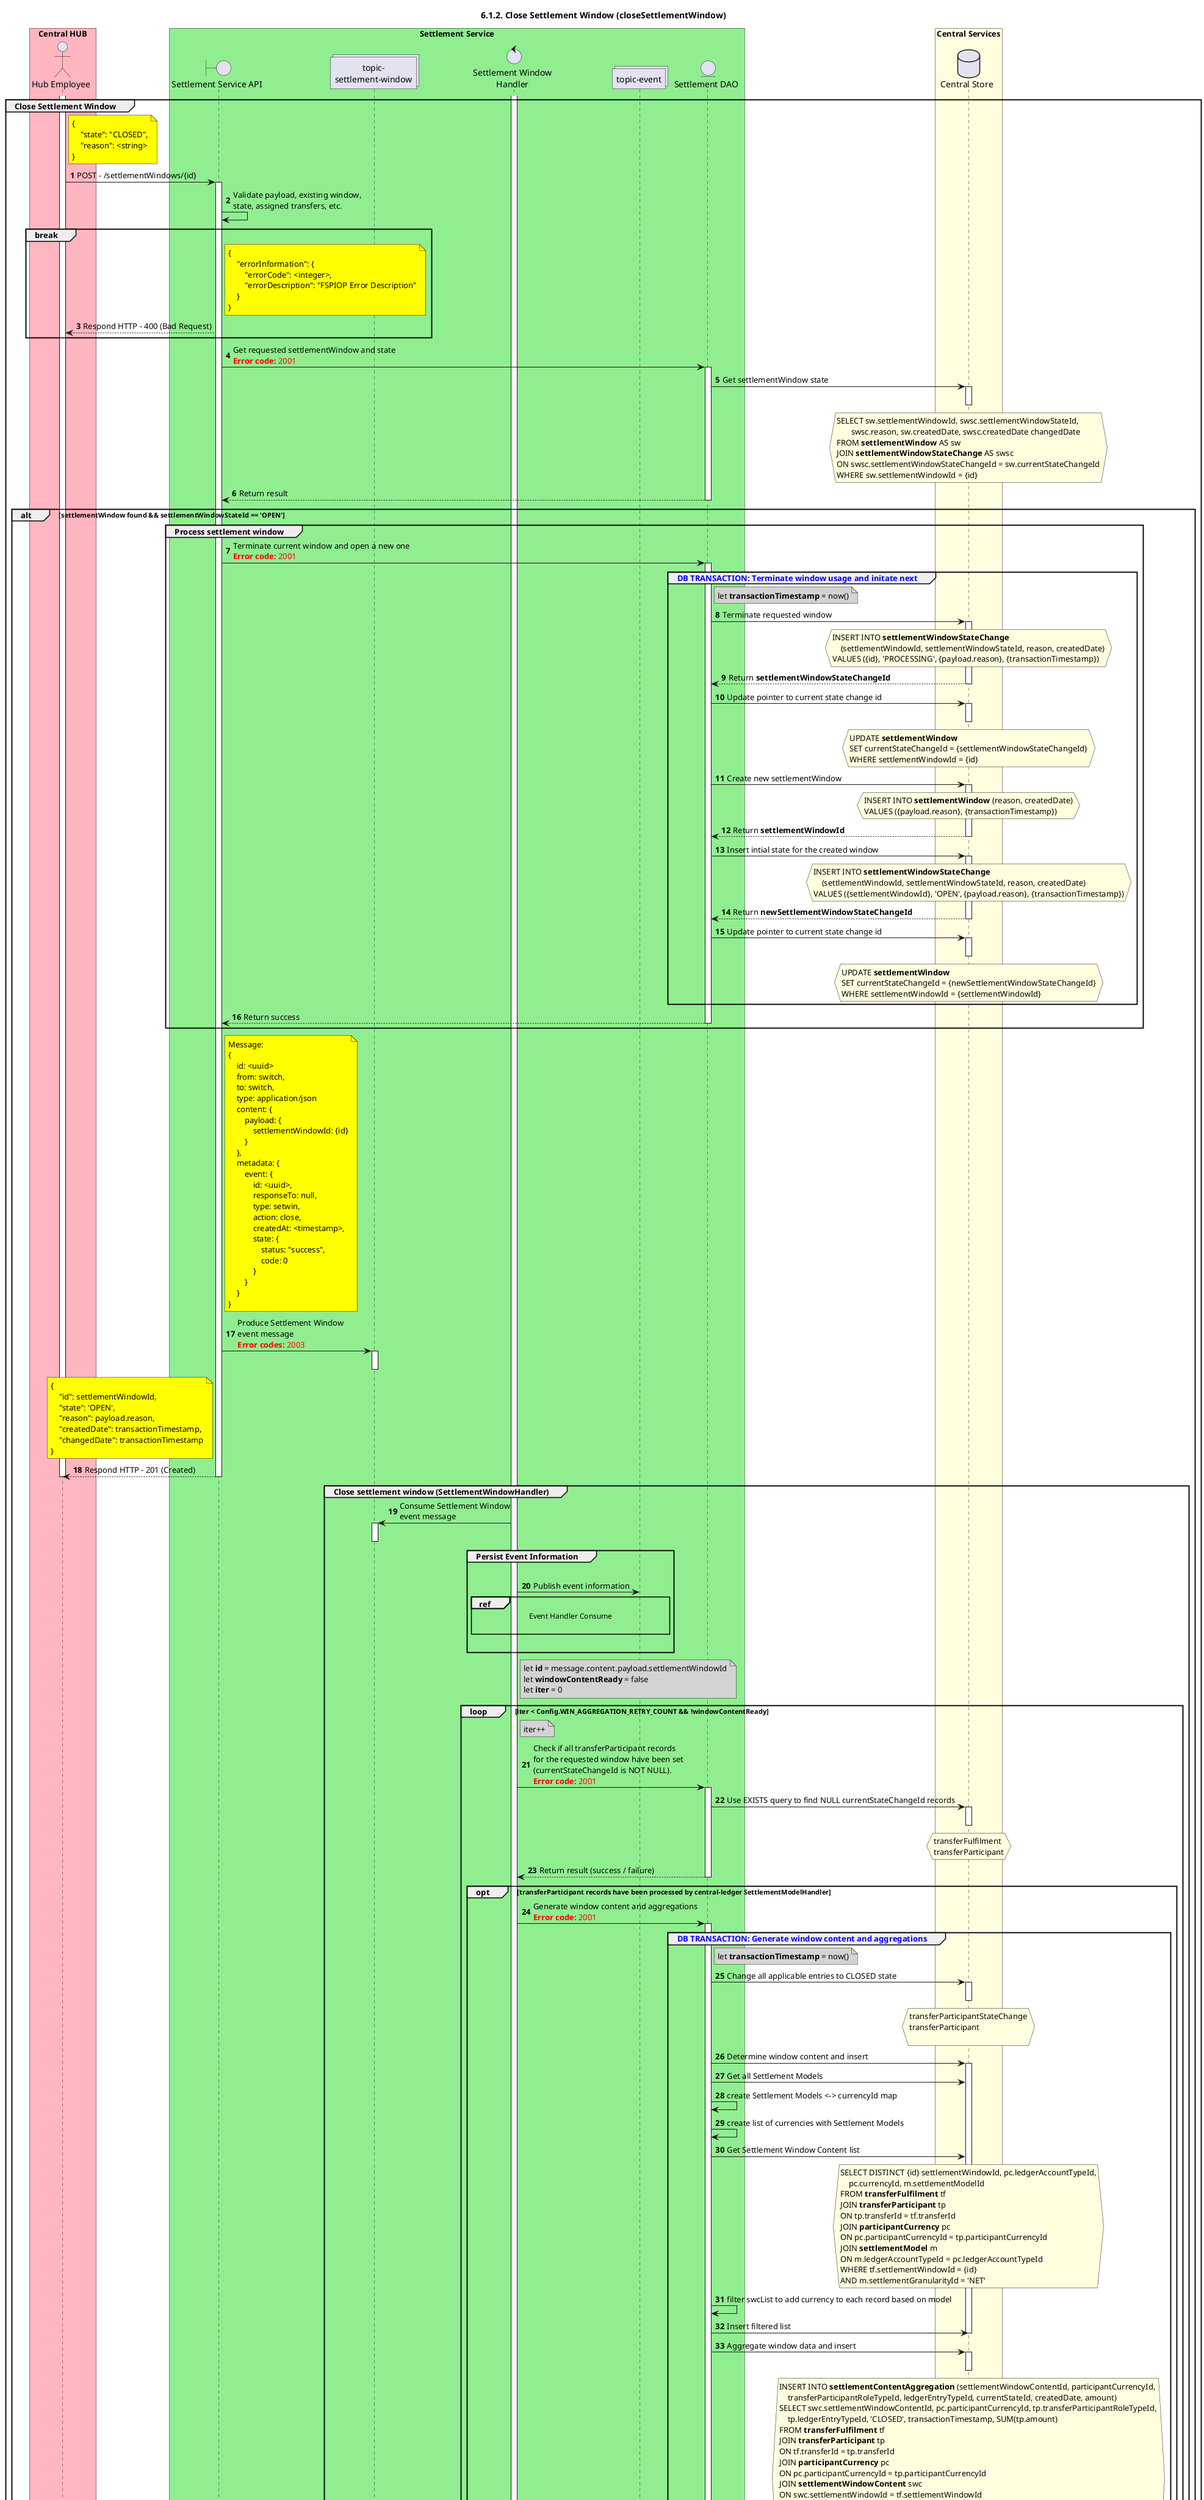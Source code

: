 /'*****
 License
 --------------
 Copyright © 2017 Bill & Melinda Gates Foundation
 The Mojaloop files are made available by the Bill & Melinda Gates Foundation under the Apache License, Version 2.0 (the "License") and you may not use these files except in compliance with the License. You may obtain a copy of the License at
 http://www.apache.org/licenses/LICENSE-2.0
 Unless required by applicable law or agreed to in writing, the Mojaloop files are distributed on an "AS IS" BASIS, WITHOUT WARRANTIES OR CONDITIONS OF ANY KIND, either express or implied. See the License for the specific language governing permissions and limitations under the License.
 Contributors
 --------------
 This is the official list of the Mojaloop project contributors for this file.
 Names of the original copyright holders (individuals or organizations)
 should be listed with a '*' in the first column. People who have
 contributed from an organization can be listed under the organization
 that actually holds the copyright for their contributions (see the
 Gates Foundation organization for an example). Those individuals should have
 their names indented and be marked with a '-'. Email address can be added
 optionally within square brackets <email>.
 * Gates Foundation
 - Name Surname <name.surname@gatesfoundation.com>

 * ModusBox
 - Georgi Georgiev <georgi.georgiev@modusbox.com>
 --------------
 ******'/

@startuml
' declate title
title 6.1.2. Close Settlement Window (closeSettlementWindow)

autonumber 

' declare actors
actor "Hub Employee" as OPERATOR
boundary "Settlement Service API" as SSAPI
collections "topic-\nsettlement-window" as TOPIC_SET_WIN
control "Settlement Window\nHandler" as SET_WIN_HANDLER
collections "topic-event" as TOPIC_EVENT
entity "Settlement DAO" as SETTLE_DAO
database "Central Store" as DB

box "Central HUB" #lightpink
    participant OPERATOR
end box

box "Settlement Service" #lightgreen
    participant SSAPI
    participant TOPIC_SET_WIN
    participant SET_WIN_HANDLER
    participant TOPIC_EVENT
    participant SETTLE_DAO
end box

box "Central Services" #lightyellow
    participant DB
end box

' start flow
group Close Settlement Window
    activate OPERATOR
    activate SET_WIN_HANDLER
    note right of OPERATOR #yellow
        {
            "state": "CLOSED",
            "reason": <string>
        }
    end note

    OPERATOR -> SSAPI: POST - /settlementWindows/{id}
    activate SSAPI
    SSAPI -> SSAPI: Validate payload, existing window,\nstate, assigned transfers, etc.
    break
        note right of SSAPI #yellow
            {
                "errorInformation": {
                    "errorCode": <integer>,
                    "errorDescription": "FSPIOP Error Description"
                }
            }
        end note
        OPERATOR <-- SSAPI: Respond HTTP - 400 (Bad Request)
    end
    SSAPI -> SETTLE_DAO: Get requested settlementWindow and state\n<color #FF0000><b>Error code:</b> 2001</color>
    activate SETTLE_DAO
    SETTLE_DAO -> DB: Get settlementWindow state
    activate DB
    hnote over DB #lightyellow
        SELECT sw.settlementWindowId, swsc.settlementWindowStateId, 
               swsc.reason, sw.createdDate, swsc.createdDate changedDate
        FROM **settlementWindow** AS sw
        JOIN **settlementWindowStateChange** AS swsc
        ON swsc.settlementWindowStateChangeId = sw.currentStateChangeId
        WHERE sw.settlementWindowId = {id}
    end hnote
    deactivate DB
    SETTLE_DAO --> SSAPI: Return result
    deactivate SETTLE_DAO

    alt settlementWindow found && settlementWindowStateId == 'OPEN'
        group Process settlement window
            SSAPI -> SETTLE_DAO: Terminate current window and open a new one\n<color #FF0000><b>Error code:</b> 2001</color>
            activate SETTLE_DAO
            group <color #blue>DB TRANSACTION: Terminate window usage and initate next</color>
                note right of SETTLE_DAO #lightgray
                    let **transactionTimestamp** = now()
                end note

                SETTLE_DAO -> DB: Terminate requested window
                activate DB
                hnote over DB #lightyellow
                    INSERT INTO **settlementWindowStateChange**
                        (settlementWindowId, settlementWindowStateId, reason, createdDate)
                    VALUES ({id}, 'PROCESSING', {payload.reason}, {transactionTimestamp})
                end hnote
                SETTLE_DAO <-- DB: Return **settlementWindowStateChangeId**
                deactivate DB

                SETTLE_DAO -> DB: Update pointer to current state change id
                activate DB
                hnote over DB #lightyellow
                    UPDATE **settlementWindow**
                    SET currentStateChangeId = {settlementWindowStateChangeId}
                    WHERE settlementWindowId = {id}
                end hnote
                deactivate DB

                SETTLE_DAO -> DB: Create new settlementWindow
                activate DB
                hnote over DB #lightyellow
                    INSERT INTO **settlementWindow** (reason, createdDate)
                    VALUES ({payload.reason}, {transactionTimestamp})
                end note
                SETTLE_DAO <-- DB: Return **settlementWindowId**
                deactivate DB

                SETTLE_DAO -> DB: Insert intial state for the created window
                activate DB
                hnote over DB #lightyellow
                    INSERT INTO **settlementWindowStateChange**
                        (settlementWindowId, settlementWindowStateId, reason, createdDate)
                    VALUES ({settlementWindowId}, 'OPEN', {payload.reason}, {transactionTimestamp})
                end note
                SETTLE_DAO <-- DB: Return **newSettlementWindowStateChangeId**
                deactivate DB

                SETTLE_DAO -> DB: Update pointer to current state change id
                activate DB
                hnote over DB #lightyellow
                    UPDATE **settlementWindow**
                    SET currentStateChangeId = {newSettlementWindowStateChangeId}
                    WHERE settlementWindowId = {settlementWindowId}
                end hnote
                deactivate DB
            end
            SSAPI <-- SETTLE_DAO: Return success
            deactivate SETTLE_DAO
        end

        note right of SSAPI #yellow
            Message:
            {
                id: <uuid>
                from: switch,
                to: switch,
                type: application/json
                content: {
                    payload: {
                        settlementWindowId: {id}
                    }
                },
                metadata: {
                    event: {
                        id: <uuid>,
                        responseTo: null,
                        type: setwin,
                        action: close,
                        createdAt: <timestamp>,
                        state: {
                            status: "success",
                            code: 0
                        }
                    }
                }
            }
        end note
        SSAPI -> TOPIC_SET_WIN: Produce Settlement Window\nevent message\n<color #FF0000><b>Error codes:</b> 2003</color>
        activate TOPIC_SET_WIN
        deactivate TOPIC_SET_WIN
        
        note left of SSAPI #yellow
            {
                "id": settlementWindowId,
                "state": 'OPEN',
                "reason": payload.reason,
                "createdDate": transactionTimestamp,
                "changedDate": transactionTimestamp
            }
        end note
        OPERATOR <-- SSAPI: Respond HTTP - 201 (Created)
        deactivate SSAPI
        deactivate OPERATOR

        group Close settlement window (SettlementWindowHandler)
            TOPIC_SET_WIN <- SET_WIN_HANDLER: Consume Settlement Window\nevent message
            activate TOPIC_SET_WIN
            deactivate TOPIC_SET_WIN
    
            group Persist Event Information
                |||
                SET_WIN_HANDLER -> TOPIC_EVENT: Publish event information
                ref over SET_WIN_HANDLER, TOPIC_EVENT:  Event Handler Consume\n
                |||
            end
            note right of SET_WIN_HANDLER #lightgray
                let **id** = message.content.payload.settlementWindowId
                let **windowContentReady** = false
                let **iter** = 0
            end note

            loop iter < Config.WIN_AGGREGATION_RETRY_COUNT && !windowContentReady
                note right of SET_WIN_HANDLER #lightgray
                    iter++
                end note

                SET_WIN_HANDLER -> SETTLE_DAO: Check if all transferParticipant records\nfor the requested window have been set\n(currentStateChangeId is NOT NULL).\n<color #FF0000><b>Error code:</b> 2001</color>
                activate SETTLE_DAO
                SETTLE_DAO -> DB: Use EXISTS query to find NULL currentStateChangeId records
                activate DB
                hnote over DB #lightyellow
                    transferFulfilment
                    transferParticipant
                end hnote
                deactivate DB
                SET_WIN_HANDLER <-- SETTLE_DAO: Return result (success / failure)
                deactivate SETTLE_DAO

                opt transferParticipant records have been processed by central-ledger SettlementModelHandler
                    SET_WIN_HANDLER -> SETTLE_DAO: Generate window content and aggregations\n<color #FF0000><b>Error code:</b> 2001</color>
                    activate SETTLE_DAO
                    group <color #blue>DB TRANSACTION: Generate window content and aggregations</color>
                        note right of SETTLE_DAO #lightgray
                            let **transactionTimestamp** = now()
                        end note

                        SETTLE_DAO -> DB: Change all applicable entries to CLOSED state
                        activate DB
                        hnote over DB #lightyellow
                            transferParticipantStateChange
                            transferParticipant
                            
                        end hnote
                        deactivate DB

                        SETTLE_DAO -> DB: Determine window content and insert
                        activate DB
                        SETTLE_DAO -> DB: Get all Settlement Models
                        SETTLE_DAO -> SETTLE_DAO: create Settlement Models <-> currencyId map
                        SETTLE_DAO -> SETTLE_DAO: create list of currencies with Settlement Models
                        SETTLE_DAO -> DB: Get Settlement Window Content list
                        hnote over DB #lightyellow
                            SELECT DISTINCT {id} settlementWindowId, pc.ledgerAccountTypeId,
                                pc.currencyId, m.settlementModelId 
                            FROM **transferFulfilment** tf
                            JOIN **transferParticipant** tp
                            ON tp.transferId = tf.transferId
                            JOIN **participantCurrency** pc
                            ON pc.participantCurrencyId = tp.participantCurrencyId
                            JOIN **settlementModel** m
                            ON m.ledgerAccountTypeId = pc.ledgerAccountTypeId
                            WHERE tf.settlementWindowId = {id}
                            AND m.settlementGranularityId = 'NET'
                        end hnote
                        SETTLE_DAO -> SETTLE_DAO: filter swcList to add currency to each record based on model
                        SETTLE_DAO -> DB: Insert filtered list 
                        deactivate DB

                        SETTLE_DAO -> DB: Aggregate window data and insert
                        activate DB
                        hnote over DB #lightyellow
                            INSERT INTO **settlementContentAggregation** (settlementWindowContentId, participantCurrencyId, 
                                transferParticipantRoleTypeId, ledgerEntryTypeId, currentStateId, createdDate, amount)
                            SELECT swc.settlementWindowContentId, pc.participantCurrencyId, tp.transferParticipantRoleTypeId,
                                tp.ledgerEntryTypeId, 'CLOSED', transactionTimestamp, SUM(tp.amount)
                            FROM **transferFulfilment** tf
                            JOIN **transferParticipant** tp
                            ON tf.transferId = tp.transferId
                            JOIN **participantCurrency** pc
                            ON pc.participantCurrencyId = tp.participantCurrencyId
                            JOIN **settlementWindowContent** swc
                            ON swc.settlementWindowId = tf.settlementWindowId
                            AND swc.ledgerAccountTypeId = pc.ledgerAccountTypeId
                            AND swc.currencyId = pc.currencyId
                            JOIN **settlementModel** m
                            ON m.settlementModelId = swc.settlementModelId
                            WHERE ttf.settlementWindowId = {id}
                            GROUP BY swc.settlementWindowContentId, pc.participantCurrencyId, 
                                tp.transferParticipantRoleTypeId, tp.ledgerEntryTypeId
                        end hnote
                        deactivate DB

                        SETTLE_DAO -> DB: Insert initial window content state change
                        activate DB
                        hnote over DB #lightyellow
                            INSERT INTO **settlementWindowContentStateChange**
                                (settlementWindowContentId, settlementWindowStateId)
                            SELECT swc.settlementWindowContentId, 'CLOSED'
                            FROM **settlementWindowContent** swc
                            WHERE swc.settlementWindowId = {id}
                        end hnote
                        deactivate DB

                        SETTLE_DAO -> DB: Update pointers to current state change ids
                        activate DB
                        hnote over DB #lightyellow
                            settlementWindowContent
                        end hnote
                        deactivate DB
                    end
                    SETTLE_DAO --> SET_WIN_HANDLER: Return result (success / failure)
                    deactivate SETTLE_DAO
                end

                alt success
                    note right of SET_WIN_HANDLER #lightgray
                        windowContentReady = true
                    end note
                    SET_WIN_HANDLER -> SETTLE_DAO: Close requested window\n<color #FF0000><b>Error code:</b> 2001</color>
                    activate SETTLE_DAO
                    SETTLE_DAO -> DB: Change window state to 'CLOSED'
                    activate DB
                    hnote over DB #lightyellow
                        settlementWindowStateChange
                        settlementWindow.currentStateChangeId
                    end hnote
                    deactivate DB
                    deactivate SETTLE_DAO
                else failure && iter < Config.WIN_AGGREGATION_RETRY_COUNT
                    note right of SET_WIN_HANDLER #lightgray
                        **sleep** Config.WIN_AGGREGATION_RETRY_INTERVAL seconds
                    end note
                else failure
                    SET_WIN_HANDLER -> SETTLE_DAO: Fail requested window\n<color #FF0000><b>Error code:</b> 2001</color>
                    activate SETTLE_DAO
                    SETTLE_DAO -> DB: Change window state to 'FAILED'
                    activate DB
                    hnote over DB #lightyellow
                        settlementWindowStateChange
                        settlementWindow.currentStateChangeId
                    end hnote
                    deactivate DB
                    deactivate SETTLE_DAO

                    SET_WIN_HANDLER ->> SET_WIN_HANDLER: Log ERROR event
                end
            end
        end
    else
        SSAPI ->> SSAPI: Log ERROR event
        activate SSAPI
        note left of SSAPI #yellow
            {
                "errorInformation": {
                    "errorCode": <integer>,
                    "errorDescription": "Client error description"
                }
            }
        end note
        OPERATOR <-- SSAPI: Respond HTTP - 4xx (Client error)
        deactivate SSAPI
        activate OPERATOR
    end
    deactivate OPERATOR
    deactivate SET_WIN_HANDLER
end
@enduml

